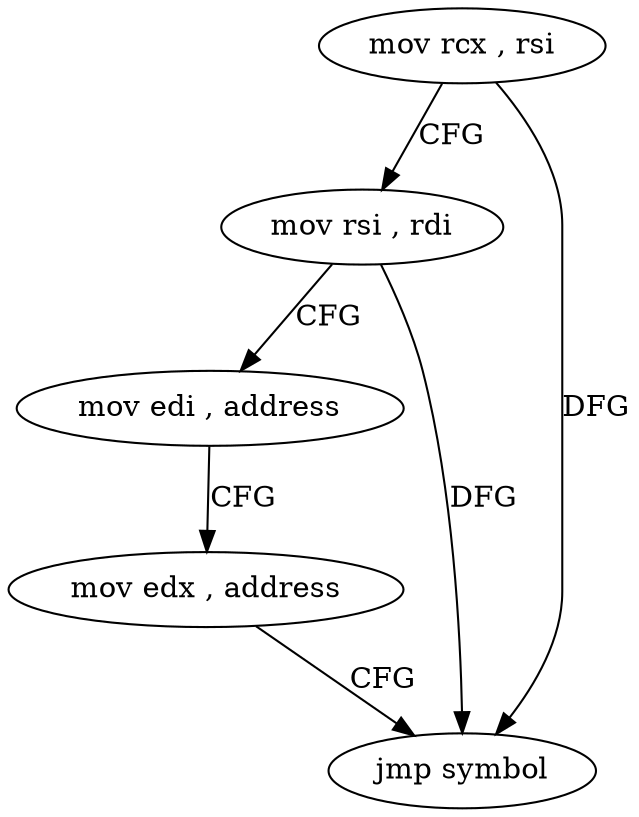 digraph "func" {
"4252592" [label = "mov rcx , rsi" ]
"4252595" [label = "mov rsi , rdi" ]
"4252598" [label = "mov edi , address" ]
"4252603" [label = "mov edx , address" ]
"4252608" [label = "jmp symbol" ]
"4252592" -> "4252595" [ label = "CFG" ]
"4252592" -> "4252608" [ label = "DFG" ]
"4252595" -> "4252598" [ label = "CFG" ]
"4252595" -> "4252608" [ label = "DFG" ]
"4252598" -> "4252603" [ label = "CFG" ]
"4252603" -> "4252608" [ label = "CFG" ]
}
